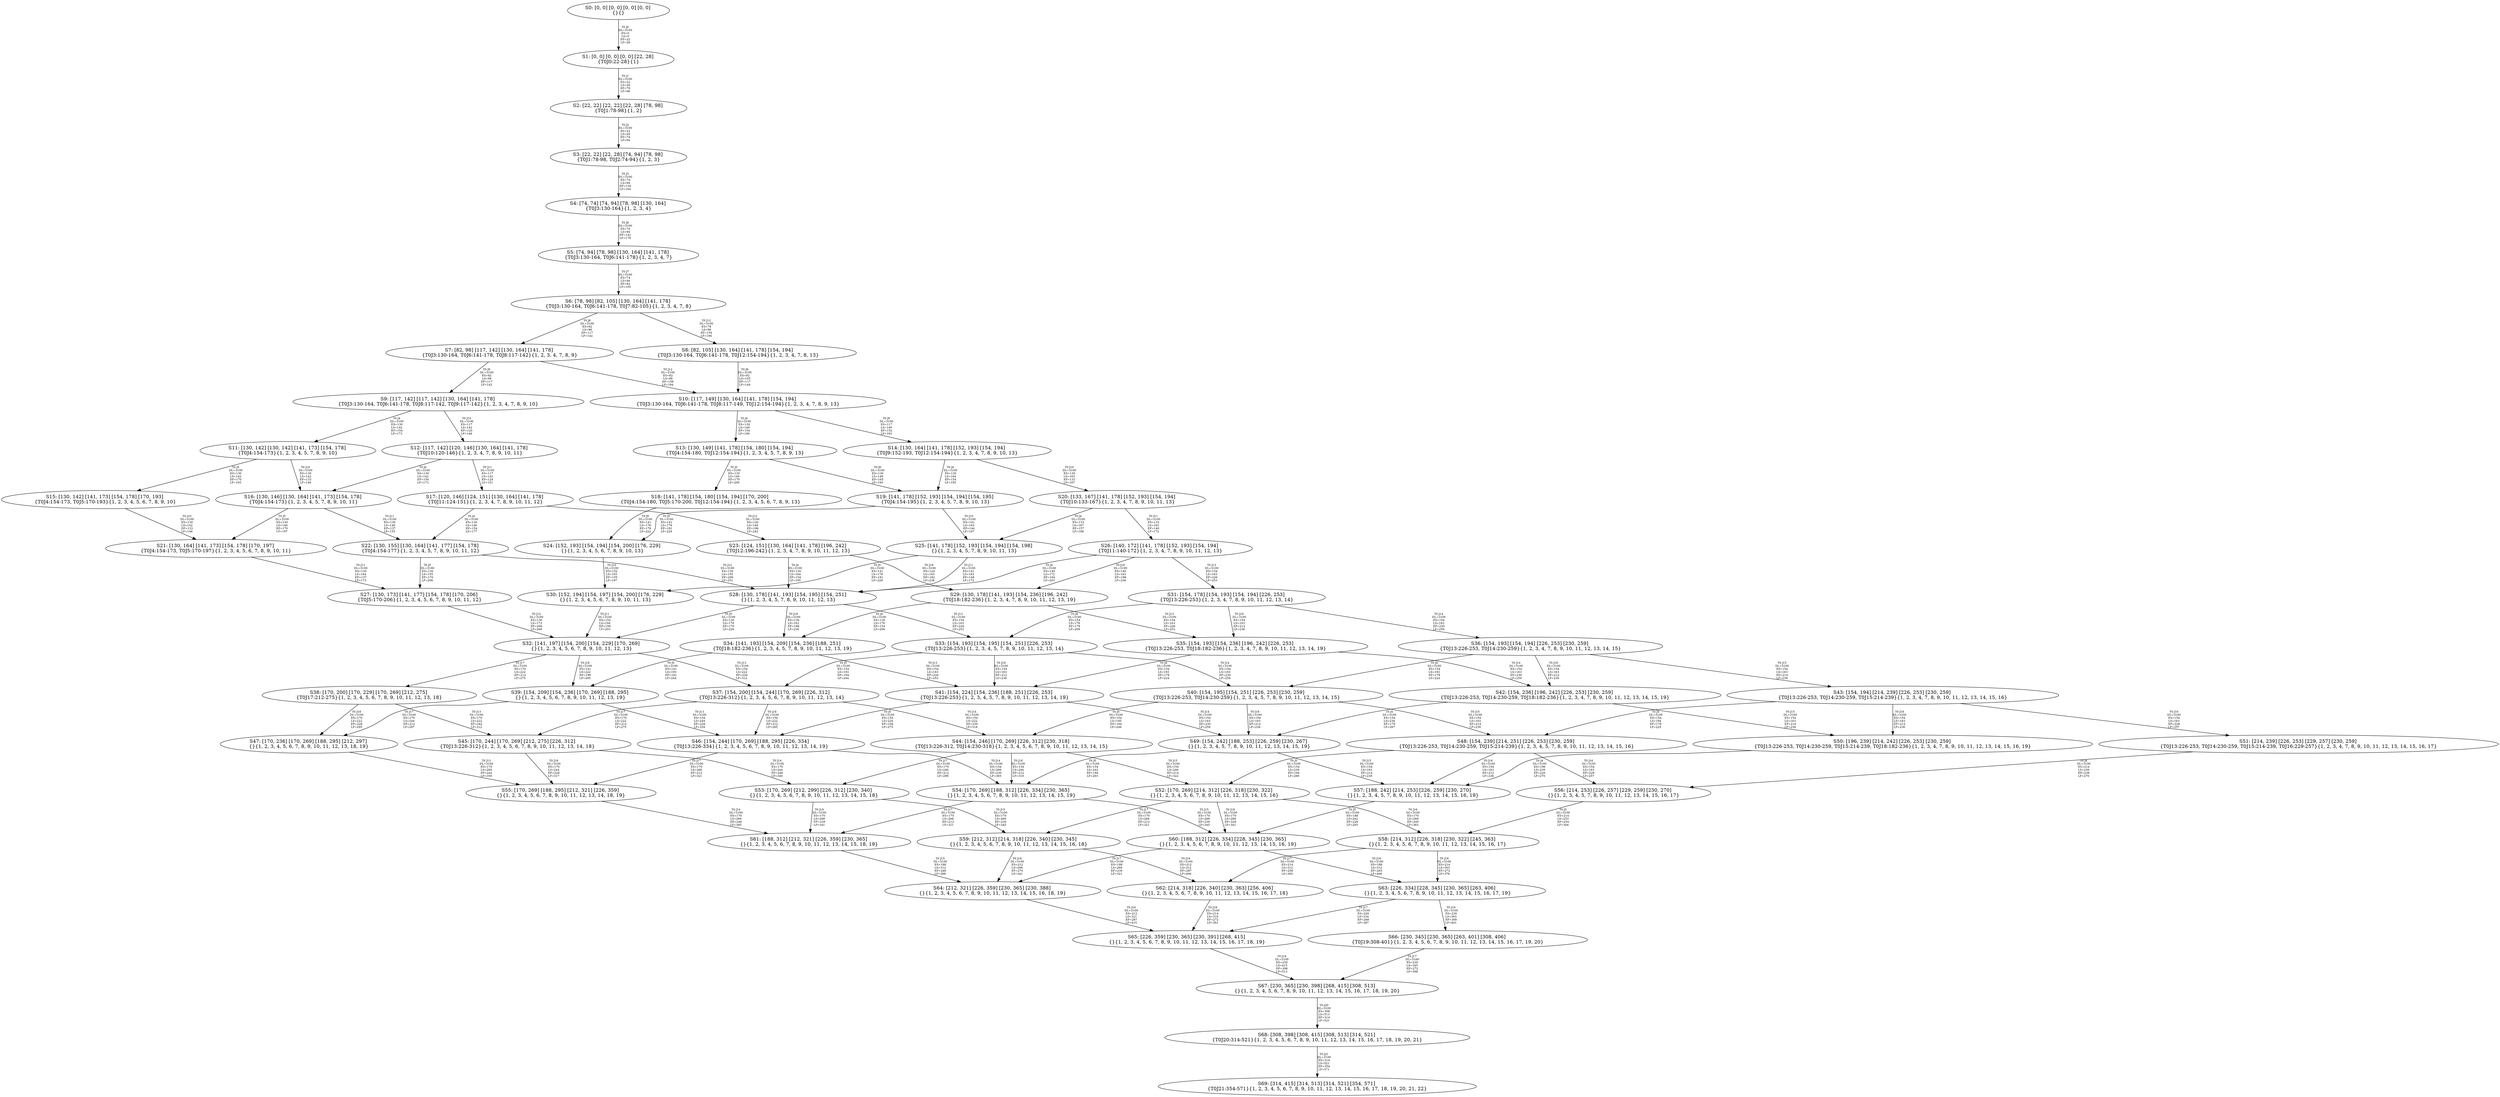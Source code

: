 digraph {
	S0[label="S0: [0, 0] [0, 0] [0, 0] [0, 0] \n{}{}"];
	S1[label="S1: [0, 0] [0, 0] [0, 0] [22, 28] \n{T0J0:22-28}{1}"];
	S2[label="S2: [22, 22] [22, 22] [22, 28] [78, 98] \n{T0J1:78-98}{1, 2}"];
	S3[label="S3: [22, 22] [22, 28] [74, 94] [78, 98] \n{T0J1:78-98, T0J2:74-94}{1, 2, 3}"];
	S4[label="S4: [74, 74] [74, 94] [78, 98] [130, 164] \n{T0J3:130-164}{1, 2, 3, 4}"];
	S5[label="S5: [74, 94] [78, 98] [130, 164] [141, 178] \n{T0J3:130-164, T0J6:141-178}{1, 2, 3, 4, 7}"];
	S6[label="S6: [78, 98] [82, 105] [130, 164] [141, 178] \n{T0J3:130-164, T0J6:141-178, T0J7:82-105}{1, 2, 3, 4, 7, 8}"];
	S7[label="S7: [82, 98] [117, 142] [130, 164] [141, 178] \n{T0J3:130-164, T0J6:141-178, T0J8:117-142}{1, 2, 3, 4, 7, 8, 9}"];
	S8[label="S8: [82, 105] [130, 164] [141, 178] [154, 194] \n{T0J3:130-164, T0J6:141-178, T0J12:154-194}{1, 2, 3, 4, 7, 8, 13}"];
	S9[label="S9: [117, 142] [117, 142] [130, 164] [141, 178] \n{T0J3:130-164, T0J6:141-178, T0J8:117-142, T0J9:117-142}{1, 2, 3, 4, 7, 8, 9, 10}"];
	S10[label="S10: [117, 149] [130, 164] [141, 178] [154, 194] \n{T0J3:130-164, T0J6:141-178, T0J8:117-149, T0J12:154-194}{1, 2, 3, 4, 7, 8, 9, 13}"];
	S11[label="S11: [130, 142] [130, 142] [141, 173] [154, 178] \n{T0J4:154-173}{1, 2, 3, 4, 5, 7, 8, 9, 10}"];
	S12[label="S12: [117, 142] [120, 146] [130, 164] [141, 178] \n{T0J10:120-146}{1, 2, 3, 4, 7, 8, 9, 10, 11}"];
	S13[label="S13: [130, 149] [141, 178] [154, 180] [154, 194] \n{T0J4:154-180, T0J12:154-194}{1, 2, 3, 4, 5, 7, 8, 9, 13}"];
	S14[label="S14: [130, 164] [141, 178] [152, 193] [154, 194] \n{T0J9:152-193, T0J12:154-194}{1, 2, 3, 4, 7, 8, 9, 10, 13}"];
	S15[label="S15: [130, 142] [141, 173] [154, 178] [170, 193] \n{T0J4:154-173, T0J5:170-193}{1, 2, 3, 4, 5, 6, 7, 8, 9, 10}"];
	S16[label="S16: [130, 146] [130, 164] [141, 173] [154, 178] \n{T0J4:154-173}{1, 2, 3, 4, 5, 7, 8, 9, 10, 11}"];
	S17[label="S17: [120, 146] [124, 151] [130, 164] [141, 178] \n{T0J11:124-151}{1, 2, 3, 4, 7, 8, 9, 10, 11, 12}"];
	S18[label="S18: [141, 178] [154, 180] [154, 194] [170, 200] \n{T0J4:154-180, T0J5:170-200, T0J12:154-194}{1, 2, 3, 4, 5, 6, 7, 8, 9, 13}"];
	S19[label="S19: [141, 178] [152, 193] [154, 194] [154, 195] \n{T0J4:154-195}{1, 2, 3, 4, 5, 7, 8, 9, 10, 13}"];
	S20[label="S20: [133, 167] [141, 178] [152, 193] [154, 194] \n{T0J10:133-167}{1, 2, 3, 4, 7, 8, 9, 10, 11, 13}"];
	S21[label="S21: [130, 164] [141, 173] [154, 178] [170, 197] \n{T0J4:154-173, T0J5:170-197}{1, 2, 3, 4, 5, 6, 7, 8, 9, 10, 11}"];
	S22[label="S22: [130, 155] [130, 164] [141, 177] [154, 178] \n{T0J4:154-177}{1, 2, 3, 4, 5, 7, 8, 9, 10, 11, 12}"];
	S23[label="S23: [124, 151] [130, 164] [141, 178] [196, 242] \n{T0J12:196-242}{1, 2, 3, 4, 7, 8, 9, 10, 11, 12, 13}"];
	S24[label="S24: [152, 193] [154, 194] [154, 200] [176, 229] \n{}{1, 2, 3, 4, 5, 6, 7, 8, 9, 10, 13}"];
	S25[label="S25: [141, 178] [152, 193] [154, 194] [154, 198] \n{}{1, 2, 3, 4, 5, 7, 8, 9, 10, 11, 13}"];
	S26[label="S26: [140, 172] [141, 178] [152, 193] [154, 194] \n{T0J11:140-172}{1, 2, 3, 4, 7, 8, 9, 10, 11, 12, 13}"];
	S27[label="S27: [130, 173] [141, 177] [154, 178] [170, 206] \n{T0J5:170-206}{1, 2, 3, 4, 5, 6, 7, 8, 9, 10, 11, 12}"];
	S28[label="S28: [130, 178] [141, 193] [154, 195] [154, 251] \n{}{1, 2, 3, 4, 5, 7, 8, 9, 10, 11, 12, 13}"];
	S29[label="S29: [130, 178] [141, 193] [154, 236] [196, 242] \n{T0J18:182-236}{1, 2, 3, 4, 7, 8, 9, 10, 11, 12, 13, 19}"];
	S30[label="S30: [152, 194] [154, 197] [154, 200] [176, 229] \n{}{1, 2, 3, 4, 5, 6, 7, 8, 9, 10, 11, 13}"];
	S31[label="S31: [154, 178] [154, 193] [154, 194] [226, 253] \n{T0J13:226-253}{1, 2, 3, 4, 7, 8, 9, 10, 11, 12, 13, 14}"];
	S32[label="S32: [141, 197] [154, 200] [154, 229] [170, 269] \n{}{1, 2, 3, 4, 5, 6, 7, 8, 9, 10, 11, 12, 13}"];
	S33[label="S33: [154, 193] [154, 195] [154, 251] [226, 253] \n{T0J13:226-253}{1, 2, 3, 4, 5, 7, 8, 9, 10, 11, 12, 13, 14}"];
	S34[label="S34: [141, 193] [154, 209] [154, 236] [188, 251] \n{T0J18:182-236}{1, 2, 3, 4, 5, 7, 8, 9, 10, 11, 12, 13, 19}"];
	S35[label="S35: [154, 193] [154, 236] [196, 242] [226, 253] \n{T0J13:226-253, T0J18:182-236}{1, 2, 3, 4, 7, 8, 9, 10, 11, 12, 13, 14, 19}"];
	S36[label="S36: [154, 193] [154, 194] [226, 253] [230, 259] \n{T0J13:226-253, T0J14:230-259}{1, 2, 3, 4, 7, 8, 9, 10, 11, 12, 13, 14, 15}"];
	S37[label="S37: [154, 200] [154, 244] [170, 269] [226, 312] \n{T0J13:226-312}{1, 2, 3, 4, 5, 6, 7, 8, 9, 10, 11, 12, 13, 14}"];
	S38[label="S38: [170, 200] [170, 229] [170, 269] [212, 275] \n{T0J17:212-275}{1, 2, 3, 4, 5, 6, 7, 8, 9, 10, 11, 12, 13, 18}"];
	S39[label="S39: [154, 209] [154, 236] [170, 269] [188, 295] \n{}{1, 2, 3, 4, 5, 6, 7, 8, 9, 10, 11, 12, 13, 19}"];
	S40[label="S40: [154, 195] [154, 251] [226, 253] [230, 259] \n{T0J13:226-253, T0J14:230-259}{1, 2, 3, 4, 5, 7, 8, 9, 10, 11, 12, 13, 14, 15}"];
	S41[label="S41: [154, 224] [154, 236] [188, 251] [226, 253] \n{T0J13:226-253}{1, 2, 3, 4, 5, 7, 8, 9, 10, 11, 12, 13, 14, 19}"];
	S42[label="S42: [154, 236] [196, 242] [226, 253] [230, 259] \n{T0J13:226-253, T0J14:230-259, T0J18:182-236}{1, 2, 3, 4, 7, 8, 9, 10, 11, 12, 13, 14, 15, 19}"];
	S43[label="S43: [154, 194] [214, 239] [226, 253] [230, 259] \n{T0J13:226-253, T0J14:230-259, T0J15:214-239}{1, 2, 3, 4, 7, 8, 9, 10, 11, 12, 13, 14, 15, 16}"];
	S44[label="S44: [154, 246] [170, 269] [226, 312] [230, 318] \n{T0J13:226-312, T0J14:230-318}{1, 2, 3, 4, 5, 6, 7, 8, 9, 10, 11, 12, 13, 14, 15}"];
	S45[label="S45: [170, 244] [170, 269] [212, 275] [226, 312] \n{T0J13:226-312}{1, 2, 3, 4, 5, 6, 7, 8, 9, 10, 11, 12, 13, 14, 18}"];
	S46[label="S46: [154, 244] [170, 269] [188, 295] [226, 334] \n{T0J13:226-334}{1, 2, 3, 4, 5, 6, 7, 8, 9, 10, 11, 12, 13, 14, 19}"];
	S47[label="S47: [170, 236] [170, 269] [188, 295] [212, 297] \n{}{1, 2, 3, 4, 5, 6, 7, 8, 9, 10, 11, 12, 13, 18, 19}"];
	S48[label="S48: [154, 239] [214, 251] [226, 253] [230, 259] \n{T0J13:226-253, T0J14:230-259, T0J15:214-239}{1, 2, 3, 4, 5, 7, 8, 9, 10, 11, 12, 13, 14, 15, 16}"];
	S49[label="S49: [154, 242] [188, 253] [226, 259] [230, 267] \n{}{1, 2, 3, 4, 5, 7, 8, 9, 10, 11, 12, 13, 14, 15, 19}"];
	S50[label="S50: [196, 239] [214, 242] [226, 253] [230, 259] \n{T0J13:226-253, T0J14:230-259, T0J15:214-239, T0J18:182-236}{1, 2, 3, 4, 7, 8, 9, 10, 11, 12, 13, 14, 15, 16, 19}"];
	S51[label="S51: [214, 239] [226, 253] [229, 257] [230, 259] \n{T0J13:226-253, T0J14:230-259, T0J15:214-239, T0J16:229-257}{1, 2, 3, 4, 7, 8, 9, 10, 11, 12, 13, 14, 15, 16, 17}"];
	S52[label="S52: [170, 269] [214, 312] [226, 318] [230, 322] \n{}{1, 2, 3, 4, 5, 6, 7, 8, 9, 10, 11, 12, 13, 14, 15, 16}"];
	S53[label="S53: [170, 269] [212, 299] [226, 312] [230, 340] \n{}{1, 2, 3, 4, 5, 6, 7, 8, 9, 10, 11, 12, 13, 14, 15, 18}"];
	S54[label="S54: [170, 269] [188, 312] [226, 334] [230, 365] \n{}{1, 2, 3, 4, 5, 6, 7, 8, 9, 10, 11, 12, 13, 14, 15, 19}"];
	S55[label="S55: [170, 269] [188, 295] [212, 321] [226, 359] \n{}{1, 2, 3, 4, 5, 6, 7, 8, 9, 10, 11, 12, 13, 14, 18, 19}"];
	S56[label="S56: [214, 253] [226, 257] [229, 259] [230, 270] \n{}{1, 2, 3, 4, 5, 7, 8, 9, 10, 11, 12, 13, 14, 15, 16, 17}"];
	S57[label="S57: [188, 242] [214, 253] [226, 259] [230, 270] \n{}{1, 2, 3, 4, 5, 7, 8, 9, 10, 11, 12, 13, 14, 15, 16, 19}"];
	S58[label="S58: [214, 312] [226, 318] [230, 322] [245, 363] \n{}{1, 2, 3, 4, 5, 6, 7, 8, 9, 10, 11, 12, 13, 14, 15, 16, 17}"];
	S59[label="S59: [212, 312] [214, 318] [226, 340] [230, 345] \n{}{1, 2, 3, 4, 5, 6, 7, 8, 9, 10, 11, 12, 13, 14, 15, 16, 18}"];
	S60[label="S60: [188, 312] [226, 334] [228, 345] [230, 365] \n{}{1, 2, 3, 4, 5, 6, 7, 8, 9, 10, 11, 12, 13, 14, 15, 16, 19}"];
	S61[label="S61: [188, 312] [212, 321] [226, 359] [230, 365] \n{}{1, 2, 3, 4, 5, 6, 7, 8, 9, 10, 11, 12, 13, 14, 15, 18, 19}"];
	S62[label="S62: [214, 318] [226, 340] [230, 363] [256, 406] \n{}{1, 2, 3, 4, 5, 6, 7, 8, 9, 10, 11, 12, 13, 14, 15, 16, 17, 18}"];
	S63[label="S63: [226, 334] [228, 345] [230, 365] [263, 406] \n{}{1, 2, 3, 4, 5, 6, 7, 8, 9, 10, 11, 12, 13, 14, 15, 16, 17, 19}"];
	S64[label="S64: [212, 321] [226, 359] [230, 365] [230, 388] \n{}{1, 2, 3, 4, 5, 6, 7, 8, 9, 10, 11, 12, 13, 14, 15, 16, 18, 19}"];
	S65[label="S65: [226, 359] [230, 365] [230, 391] [268, 415] \n{}{1, 2, 3, 4, 5, 6, 7, 8, 9, 10, 11, 12, 13, 14, 15, 16, 17, 18, 19}"];
	S66[label="S66: [230, 345] [230, 365] [263, 401] [308, 406] \n{T0J19:308-401}{1, 2, 3, 4, 5, 6, 7, 8, 9, 10, 11, 12, 13, 14, 15, 16, 17, 19, 20}"];
	S67[label="S67: [230, 365] [230, 398] [268, 415] [308, 513] \n{}{1, 2, 3, 4, 5, 6, 7, 8, 9, 10, 11, 12, 13, 14, 15, 16, 17, 18, 19, 20}"];
	S68[label="S68: [308, 398] [308, 415] [308, 513] [314, 521] \n{T0J20:314-521}{1, 2, 3, 4, 5, 6, 7, 8, 9, 10, 11, 12, 13, 14, 15, 16, 17, 18, 19, 20, 21}"];
	S69[label="S69: [314, 415] [314, 513] [314, 521] [354, 571] \n{T0J21:354-571}{1, 2, 3, 4, 5, 6, 7, 8, 9, 10, 11, 12, 13, 14, 15, 16, 17, 18, 19, 20, 21, 22}"];
	S0 -> S1[label="T0 J0\nDL=3100\nES=0\nLS=0\nEF=22\nLF=28",fontsize=8];
	S1 -> S2[label="T0 J1\nDL=3100\nES=22\nLS=28\nEF=78\nLF=98",fontsize=8];
	S2 -> S3[label="T0 J2\nDL=3100\nES=22\nLS=28\nEF=74\nLF=94",fontsize=8];
	S3 -> S4[label="T0 J3\nDL=3100\nES=74\nLS=94\nEF=130\nLF=164",fontsize=8];
	S4 -> S5[label="T0 J6\nDL=3100\nES=74\nLS=94\nEF=141\nLF=178",fontsize=8];
	S5 -> S6[label="T0 J7\nDL=3100\nES=74\nLS=94\nEF=82\nLF=105",fontsize=8];
	S6 -> S7[label="T0 J8\nDL=3100\nES=82\nLS=98\nEF=117\nLF=142",fontsize=8];
	S6 -> S8[label="T0 J12\nDL=3100\nES=78\nLS=98\nEF=154\nLF=194",fontsize=8];
	S7 -> S9[label="T0 J9\nDL=3100\nES=82\nLS=98\nEF=117\nLF=142",fontsize=8];
	S7 -> S10[label="T0 J12\nDL=3100\nES=82\nLS=98\nEF=158\nLF=194",fontsize=8];
	S8 -> S10[label="T0 J8\nDL=3100\nES=82\nLS=105\nEF=117\nLF=149",fontsize=8];
	S9 -> S11[label="T0 J4\nDL=3100\nES=130\nLS=142\nEF=154\nLF=173",fontsize=8];
	S9 -> S12[label="T0 J10\nDL=3100\nES=117\nLS=142\nEF=120\nLF=146",fontsize=8];
	S10 -> S13[label="T0 J4\nDL=3100\nES=130\nLS=149\nEF=154\nLF=180",fontsize=8];
	S10 -> S14[label="T0 J9\nDL=3100\nES=117\nLS=149\nEF=152\nLF=193",fontsize=8];
	S11 -> S15[label="T0 J5\nDL=3100\nES=130\nLS=142\nEF=170\nLF=193",fontsize=8];
	S11 -> S16[label="T0 J10\nDL=3100\nES=130\nLS=142\nEF=133\nLF=146",fontsize=8];
	S12 -> S16[label="T0 J4\nDL=3100\nES=130\nLS=142\nEF=154\nLF=173",fontsize=8];
	S12 -> S17[label="T0 J11\nDL=3100\nES=117\nLS=142\nEF=124\nLF=151",fontsize=8];
	S13 -> S18[label="T0 J5\nDL=3100\nES=130\nLS=149\nEF=170\nLF=200",fontsize=8];
	S13 -> S19[label="T0 J9\nDL=3100\nES=130\nLS=149\nEF=165\nLF=193",fontsize=8];
	S14 -> S19[label="T0 J4\nDL=3100\nES=130\nLS=164\nEF=154\nLF=195",fontsize=8];
	S14 -> S20[label="T0 J10\nDL=3100\nES=130\nLS=163\nEF=133\nLF=167",fontsize=8];
	S15 -> S21[label="T0 J10\nDL=3100\nES=130\nLS=142\nEF=133\nLF=146",fontsize=8];
	S16 -> S21[label="T0 J5\nDL=3100\nES=130\nLS=146\nEF=170\nLF=197",fontsize=8];
	S16 -> S22[label="T0 J11\nDL=3100\nES=130\nLS=146\nEF=137\nLF=155",fontsize=8];
	S17 -> S22[label="T0 J4\nDL=3100\nES=130\nLS=146\nEF=154\nLF=177",fontsize=8];
	S17 -> S23[label="T0 J12\nDL=3100\nES=120\nLS=146\nEF=196\nLF=242",fontsize=8];
	S18 -> S24[label="T0 J9\nDL=3100\nES=141\nLS=178\nEF=176\nLF=222",fontsize=8];
	S19 -> S24[label="T0 J5\nDL=3100\nES=141\nLS=178\nEF=181\nLF=229",fontsize=8];
	S19 -> S25[label="T0 J10\nDL=3100\nES=141\nLS=163\nEF=144\nLF=167",fontsize=8];
	S20 -> S25[label="T0 J4\nDL=3100\nES=133\nLS=167\nEF=157\nLF=198",fontsize=8];
	S20 -> S26[label="T0 J11\nDL=3100\nES=133\nLS=163\nEF=140\nLF=172",fontsize=8];
	S21 -> S27[label="T0 J11\nDL=3100\nES=130\nLS=164\nEF=137\nLF=173",fontsize=8];
	S22 -> S27[label="T0 J5\nDL=3100\nES=130\nLS=155\nEF=170\nLF=206",fontsize=8];
	S22 -> S28[label="T0 J12\nDL=3100\nES=130\nLS=155\nEF=206\nLF=251",fontsize=8];
	S23 -> S28[label="T0 J4\nDL=3100\nES=130\nLS=164\nEF=154\nLF=195",fontsize=8];
	S23 -> S29[label="T0 J18\nDL=3100\nES=124\nLS=163\nEF=182\nLF=236",fontsize=8];
	S24 -> S30[label="T0 J10\nDL=3100\nES=152\nLS=193\nEF=155\nLF=197",fontsize=8];
	S25 -> S30[label="T0 J5\nDL=3100\nES=141\nLS=178\nEF=181\nLF=229",fontsize=8];
	S25 -> S28[label="T0 J11\nDL=3100\nES=141\nLS=163\nEF=148\nLF=172",fontsize=8];
	S26 -> S28[label="T0 J4\nDL=3100\nES=140\nLS=172\nEF=164\nLF=203",fontsize=8];
	S26 -> S31[label="T0 J13\nDL=3100\nES=154\nLS=163\nEF=226\nLF=253",fontsize=8];
	S26 -> S29[label="T0 J18\nDL=3100\nES=140\nLS=163\nEF=198\nLF=236",fontsize=8];
	S27 -> S32[label="T0 J12\nDL=3100\nES=130\nLS=173\nEF=206\nLF=269",fontsize=8];
	S28 -> S32[label="T0 J5\nDL=3100\nES=130\nLS=178\nEF=170\nLF=229",fontsize=8];
	S28 -> S33[label="T0 J13\nDL=3100\nES=154\nLS=163\nEF=226\nLF=253",fontsize=8];
	S28 -> S34[label="T0 J18\nDL=3100\nES=130\nLS=163\nEF=188\nLF=236",fontsize=8];
	S29 -> S34[label="T0 J4\nDL=3100\nES=130\nLS=178\nEF=154\nLF=209",fontsize=8];
	S29 -> S35[label="T0 J13\nDL=3100\nES=154\nLS=163\nEF=226\nLF=253",fontsize=8];
	S30 -> S32[label="T0 J11\nDL=3100\nES=152\nLS=194\nEF=159\nLF=203",fontsize=8];
	S31 -> S33[label="T0 J4\nDL=3100\nES=154\nLS=178\nEF=178\nLF=209",fontsize=8];
	S31 -> S36[label="T0 J14\nDL=3100\nES=154\nLS=163\nEF=230\nLF=259",fontsize=8];
	S31 -> S35[label="T0 J18\nDL=3100\nES=154\nLS=163\nEF=212\nLF=236",fontsize=8];
	S32 -> S37[label="T0 J13\nDL=3100\nES=154\nLS=222\nEF=226\nLF=312",fontsize=8];
	S32 -> S38[label="T0 J17\nDL=3100\nES=170\nLS=222\nEF=212\nLF=275",fontsize=8];
	S32 -> S39[label="T0 J18\nDL=3100\nES=141\nLS=222\nEF=199\nLF=295",fontsize=8];
	S33 -> S37[label="T0 J5\nDL=3100\nES=154\nLS=193\nEF=194\nLF=244",fontsize=8];
	S33 -> S40[label="T0 J14\nDL=3100\nES=154\nLS=163\nEF=230\nLF=259",fontsize=8];
	S33 -> S41[label="T0 J18\nDL=3100\nES=154\nLS=163\nEF=212\nLF=236",fontsize=8];
	S34 -> S39[label="T0 J5\nDL=3100\nES=141\nLS=193\nEF=181\nLF=244",fontsize=8];
	S34 -> S41[label="T0 J13\nDL=3100\nES=154\nLS=163\nEF=226\nLF=253",fontsize=8];
	S35 -> S41[label="T0 J4\nDL=3100\nES=154\nLS=193\nEF=178\nLF=224",fontsize=8];
	S35 -> S42[label="T0 J14\nDL=3100\nES=154\nLS=163\nEF=230\nLF=259",fontsize=8];
	S36 -> S40[label="T0 J4\nDL=3100\nES=154\nLS=193\nEF=178\nLF=224",fontsize=8];
	S36 -> S43[label="T0 J15\nDL=3100\nES=154\nLS=163\nEF=214\nLF=239",fontsize=8];
	S36 -> S42[label="T0 J18\nDL=3100\nES=154\nLS=163\nEF=212\nLF=236",fontsize=8];
	S37 -> S44[label="T0 J14\nDL=3100\nES=154\nLS=222\nEF=230\nLF=318",fontsize=8];
	S37 -> S45[label="T0 J17\nDL=3100\nES=170\nLS=222\nEF=212\nLF=275",fontsize=8];
	S37 -> S46[label="T0 J18\nDL=3100\nES=154\nLS=222\nEF=212\nLF=295",fontsize=8];
	S38 -> S45[label="T0 J13\nDL=3100\nES=170\nLS=222\nEF=242\nLF=312",fontsize=8];
	S38 -> S47[label="T0 J18\nDL=3100\nES=170\nLS=222\nEF=228\nLF=295",fontsize=8];
	S39 -> S46[label="T0 J13\nDL=3100\nES=154\nLS=244\nEF=226\nLF=334",fontsize=8];
	S39 -> S47[label="T0 J17\nDL=3100\nES=170\nLS=244\nEF=212\nLF=297",fontsize=8];
	S40 -> S44[label="T0 J5\nDL=3100\nES=154\nLS=195\nEF=194\nLF=246",fontsize=8];
	S40 -> S48[label="T0 J15\nDL=3100\nES=154\nLS=163\nEF=214\nLF=239",fontsize=8];
	S40 -> S49[label="T0 J18\nDL=3100\nES=154\nLS=163\nEF=212\nLF=236",fontsize=8];
	S41 -> S46[label="T0 J5\nDL=3100\nES=154\nLS=224\nEF=194\nLF=275",fontsize=8];
	S41 -> S49[label="T0 J14\nDL=3100\nES=154\nLS=163\nEF=230\nLF=259",fontsize=8];
	S42 -> S49[label="T0 J4\nDL=3100\nES=154\nLS=236\nEF=178\nLF=267",fontsize=8];
	S42 -> S50[label="T0 J15\nDL=3100\nES=154\nLS=163\nEF=214\nLF=239",fontsize=8];
	S43 -> S48[label="T0 J4\nDL=3100\nES=154\nLS=194\nEF=178\nLF=225",fontsize=8];
	S43 -> S51[label="T0 J16\nDL=3100\nES=154\nLS=163\nEF=229\nLF=257",fontsize=8];
	S43 -> S50[label="T0 J18\nDL=3100\nES=154\nLS=163\nEF=212\nLF=236",fontsize=8];
	S44 -> S52[label="T0 J15\nDL=3100\nES=154\nLS=246\nEF=214\nLF=322",fontsize=8];
	S44 -> S53[label="T0 J17\nDL=3100\nES=170\nLS=246\nEF=212\nLF=299",fontsize=8];
	S44 -> S54[label="T0 J18\nDL=3100\nES=154\nLS=246\nEF=212\nLF=319",fontsize=8];
	S45 -> S53[label="T0 J14\nDL=3100\nES=170\nLS=244\nEF=246\nLF=340",fontsize=8];
	S45 -> S55[label="T0 J18\nDL=3100\nES=170\nLS=244\nEF=228\nLF=317",fontsize=8];
	S46 -> S54[label="T0 J14\nDL=3100\nES=154\nLS=269\nEF=230\nLF=365",fontsize=8];
	S46 -> S55[label="T0 J17\nDL=3100\nES=170\nLS=268\nEF=212\nLF=321",fontsize=8];
	S47 -> S55[label="T0 J13\nDL=3100\nES=170\nLS=269\nEF=242\nLF=359",fontsize=8];
	S48 -> S52[label="T0 J5\nDL=3100\nES=154\nLS=239\nEF=194\nLF=290",fontsize=8];
	S48 -> S56[label="T0 J16\nDL=3100\nES=154\nLS=163\nEF=229\nLF=257",fontsize=8];
	S48 -> S57[label="T0 J18\nDL=3100\nES=154\nLS=163\nEF=212\nLF=236",fontsize=8];
	S49 -> S54[label="T0 J5\nDL=3100\nES=154\nLS=242\nEF=194\nLF=293",fontsize=8];
	S49 -> S57[label="T0 J15\nDL=3100\nES=154\nLS=163\nEF=214\nLF=239",fontsize=8];
	S50 -> S57[label="T0 J4\nDL=3100\nES=196\nLS=239\nEF=220\nLF=270",fontsize=8];
	S51 -> S56[label="T0 J4\nDL=3100\nES=214\nLS=239\nEF=238\nLF=270",fontsize=8];
	S52 -> S58[label="T0 J16\nDL=3100\nES=170\nLS=269\nEF=245\nLF=363",fontsize=8];
	S52 -> S59[label="T0 J17\nDL=3100\nES=170\nLS=268\nEF=212\nLF=321",fontsize=8];
	S52 -> S60[label="T0 J18\nDL=3100\nES=170\nLS=268\nEF=228\nLF=341",fontsize=8];
	S53 -> S59[label="T0 J15\nDL=3100\nES=170\nLS=269\nEF=230\nLF=345",fontsize=8];
	S53 -> S61[label="T0 J18\nDL=3100\nES=170\nLS=268\nEF=228\nLF=341",fontsize=8];
	S54 -> S60[label="T0 J15\nDL=3100\nES=170\nLS=269\nEF=230\nLF=345",fontsize=8];
	S54 -> S61[label="T0 J17\nDL=3100\nES=170\nLS=268\nEF=212\nLF=321",fontsize=8];
	S55 -> S61[label="T0 J14\nDL=3100\nES=170\nLS=269\nEF=246\nLF=365",fontsize=8];
	S56 -> S58[label="T0 J5\nDL=3100\nES=214\nLS=253\nEF=254\nLF=304",fontsize=8];
	S57 -> S60[label="T0 J5\nDL=3100\nES=188\nLS=242\nEF=228\nLF=293",fontsize=8];
	S58 -> S62[label="T0 J17\nDL=3100\nES=214\nLS=312\nEF=256\nLF=365",fontsize=8];
	S58 -> S63[label="T0 J18\nDL=3100\nES=214\nLS=303\nEF=272\nLF=376",fontsize=8];
	S59 -> S62[label="T0 J16\nDL=3100\nES=212\nLS=312\nEF=287\nLF=406",fontsize=8];
	S59 -> S64[label="T0 J18\nDL=3100\nES=212\nLS=268\nEF=270\nLF=341",fontsize=8];
	S60 -> S63[label="T0 J16\nDL=3100\nES=188\nLS=312\nEF=263\nLF=406",fontsize=8];
	S60 -> S64[label="T0 J17\nDL=3100\nES=188\nLS=268\nEF=230\nLF=321",fontsize=8];
	S61 -> S64[label="T0 J15\nDL=3100\nES=188\nLS=312\nEF=248\nLF=388",fontsize=8];
	S62 -> S65[label="T0 J18\nDL=3100\nES=214\nLS=318\nEF=272\nLF=391",fontsize=8];
	S63 -> S65[label="T0 J17\nDL=3100\nES=226\nLS=334\nEF=268\nLF=387",fontsize=8];
	S63 -> S66[label="T0 J19\nDL=3100\nES=230\nLS=303\nEF=308\nLF=401",fontsize=8];
	S64 -> S65[label="T0 J16\nDL=3100\nES=212\nLS=321\nEF=287\nLF=415",fontsize=8];
	S65 -> S67[label="T0 J19\nDL=3100\nES=230\nLS=415\nEF=308\nLF=513",fontsize=8];
	S66 -> S67[label="T0 J17\nDL=3100\nES=230\nLS=345\nEF=272\nLF=398",fontsize=8];
	S67 -> S68[label="T0 J20\nDL=3100\nES=308\nLS=513\nEF=314\nLF=521",fontsize=8];
	S68 -> S69[label="T0 J21\nDL=3100\nES=314\nLS=521\nEF=354\nLF=571",fontsize=8];
}
